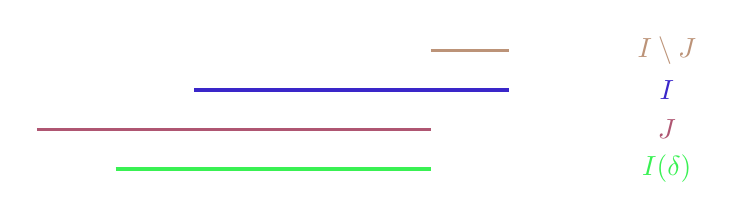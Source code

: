 \begin{tikzpicture}
\pgfdeclarelayer{nodelayer}
\pgfdeclarelayer{edgelayer}
\pgfsetlayers{nodelayer, edgelayer}
\definecolor{Green}{HTML}{39f153}
\definecolor{Red}{HTML}{af5672}
\definecolor{Brown}{HTML}{bc9378}
\definecolor{Blue}{HTML}{3a26c9}
\definecolor{Yellow}{HTML}{e6fa7e}


\begin{pgfonlayer}{nodelayer}
		\node (0) at (0, -0.5) {};
		\node (1) at (5, -0.5) {};
		\node (2) at (2, 0) {};
		\node (3) at (6, 0) {};
		\node [Blue] (5) at (8, 0) {$I$};
		\node [Red] (6) at (8, -0.5) {$J$};
		\node (7) at (5, 0.5) {};
		\node (8) at (6, 0.5) {};
		\node [Brown] (10) at (8, 0.5) {$I\setminus J$};
		\node (11) at (5, -1) {};
		\node (12) at (1, -1) {};
		\node [Green] (13) at (8, -1) {$I(\delta)$};
	\end{pgfonlayer}
	\begin{pgfonlayer}{edgelayer}
		\draw [Red, very thick] [in=180, out=0] (0.center) to (1.center);
		\draw [Blue, very thick] (2.center) to (3.center);
		\draw [Brown, very thick] (7.center) to (8.center);
		\draw [Green, very thick] (12.center) to (11.center);
	\end{pgfonlayer}


%	\begin{pgfonlayer}{nodelayer}
%		\node  (0) at (0, 0) {};
%		\node  (1) at (5, 0) {};
%		\node  (2) at (2, 1) {};
%		\node  (3) at (6, 1) {};
%		\node  (5) at (8, 1) {$I$};
%		\node  (6) at (8, 0) {$J$};
%		\node  (7) at (5, 2) {};
%		\node  (8) at (6, 2) {};
%		\node  (10) at (8, 2) {$I\setminus J$};
%		\node  (11) at (5, -1) {};
%		\node  (12) at (1, -1) {};
%		\node  (13) at (8, -1) {$I(\delta)$};
%	\end{pgfonlayer}
%	\begin{pgfonlayer}{edgelayer}
%		\draw [Red, very thick] [in=180, out=0] (0.center) to (1.center);
%		\draw [Blue, very thick] (2.center) to (3.center);
%		\draw [Brown, very thick] (7.center) to (8.center);
%		\draw [Green, very thick] (12.center) to (11.center);
%	\end{pgfonlayer}
\end{tikzpicture}
